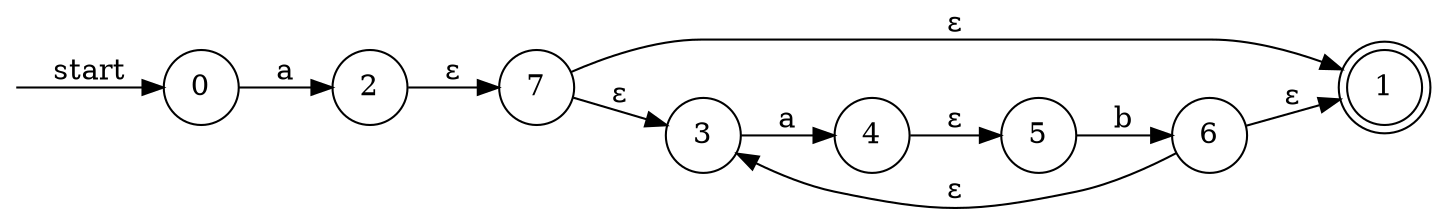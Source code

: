 digraph enfa {
    rankdir = LR;
    node [shape = circle];
    __start [style = invis, shape = point];
    __start -> "0" [ label = "start" ];
    node [shape = doublecircle]; "1"
    node [shape = circle];
    "0" -> "2" [ label = "a" ];
    "3" -> "4" [ label = "a" ];
    "5" -> "6" [ label = "b" ];
    "4" -> "5" [ label = "&epsilon;" ];
    "7" -> "3" [ label = "&epsilon;" ];
    "7" -> "1" [ label = "&epsilon;" ];
    "6" -> "3" [ label = "&epsilon;" ];
    "6" -> "1" [ label = "&epsilon;" ];
    "2" -> "7" [ label = "&epsilon;" ];
}
